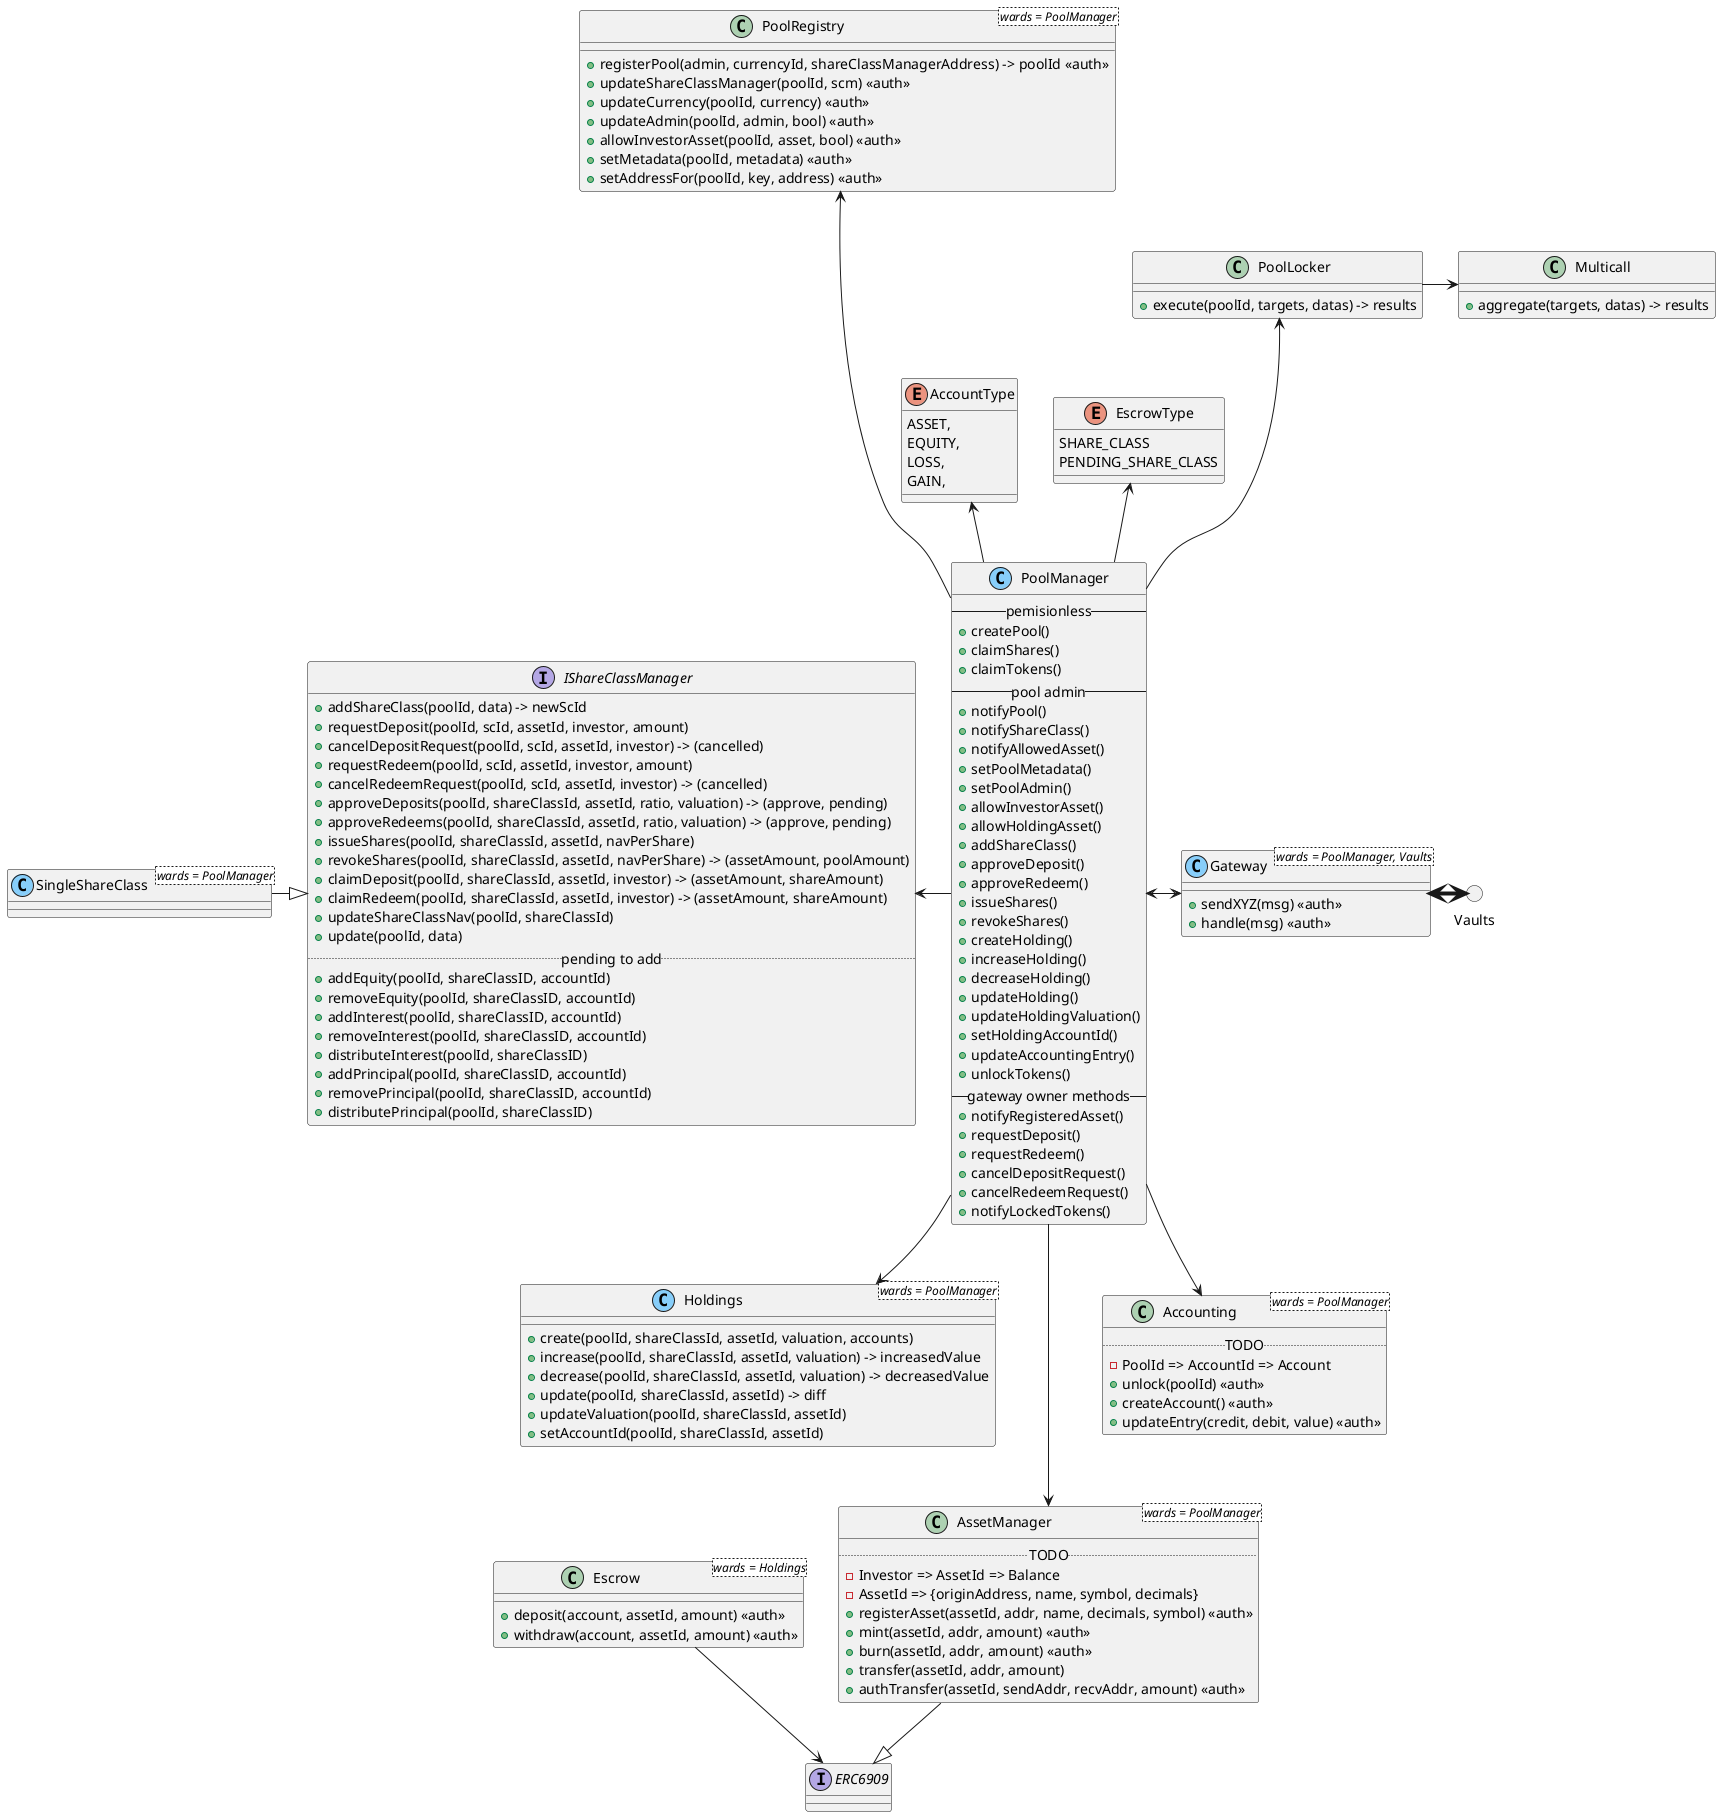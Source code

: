 @startuml
circle Vaults

interface ERC6909 {
}

class Escrow<wards = Holdings> {
    + deposit(account, assetId, amount) <<auth>>
    + withdraw(account, assetId, amount) <<auth>>
}
Escrow -down-> ERC6909

class Holdings<wards = PoolManager> <<(C, lightskyblue)>> {
    + create(poolId, shareClassId, assetId, valuation, accounts)
    + increase(poolId, shareClassId, assetId, valuation) -> increasedValue
    + decrease(poolId, shareClassId, assetId, valuation) -> decreasedValue
    + update(poolId, shareClassId, assetId) -> diff
    + updateValuation(poolId, shareClassId, assetId)
    + setAccountId(poolId, shareClassId, assetId)
}

class AssetManager<wards = PoolManager> {
    .. TODO ..
    - Investor => AssetId => Balance
    - AssetId => {originAddress, name, symbol, decimals}
    + registerAsset(assetId, addr, name, decimals, symbol) <<auth>>
    + mint(assetId, addr, amount) <<auth>>
    + burn(assetId, addr, amount) <<auth>>
    + transfer(assetId, addr, amount)
    + authTransfer(assetId, sendAddr, recvAddr, amount) <<auth>>
}
AssetManager --|> ERC6909

class PoolRegistry<wards = PoolManager> {
    + registerPool(admin, currencyId, shareClassManagerAddress) -> poolId <<auth>>
    + updateShareClassManager(poolId, scm) <<auth>>
    + updateCurrency(poolId, currency) <<auth>>
    + updateAdmin(poolId, admin, bool) <<auth>>
    + allowInvestorAsset(poolId, asset, bool) <<auth>>
    + setMetadata(poolId, metadata) <<auth>>
    + setAddressFor(poolId, key, address) <<auth>>
}

interface IShareClassManager {
    + addShareClass(poolId, data) -> newScId
    + requestDeposit(poolId, scId, assetId, investor, amount)
    + cancelDepositRequest(poolId, scId, assetId, investor) -> (cancelled)
    + requestRedeem(poolId, scId, assetId, investor, amount)
    + cancelRedeemRequest(poolId, scId, assetId, investor) -> (cancelled)
    + approveDeposits(poolId, shareClassId, assetId, ratio, valuation) -> (approve, pending)
    + approveRedeems(poolId, shareClassId, assetId, ratio, valuation) -> (approve, pending)
    + issueShares(poolId, shareClassId, assetId, navPerShare)
    + revokeShares(poolId, shareClassId, assetId, navPerShare) -> (assetAmount, poolAmount)
    + claimDeposit(poolId, shareClassId, assetId, investor) -> (assetAmount, shareAmount)
    + claimRedeem(poolId, shareClassId, assetId, investor) -> (assetAmount, shareAmount)
    + updateShareClassNav(poolId, shareClassId)
    + update(poolId, data)
    .. pending to add ..
    + addEquity(poolId, shareClassID, accountId)
    + removeEquity(poolId, shareClassID, accountId)
    + addInterest(poolId, shareClassID, accountId)
    + removeInterest(poolId, shareClassID, accountId)
    + distributeInterest(poolId, shareClassID)
    + addPrincipal(poolId, shareClassID, accountId)
    + removePrincipal(poolId, shareClassID, accountId)
    + distributePrincipal(poolId, shareClassID)
}

class SingleShareClass<wards = PoolManager> <<(C, lightskyblue)>>{ }
SingleShareClass -down|> IShareClassManager

class Accounting<wards = PoolManager> {
    .. TODO ..
    - PoolId => AccountId => Account
    + unlock(poolId) <<auth>>
    + createAccount() <<auth>>
    + updateEntry(credit, debit, value) <<auth>>
}

class Multicall {
    + aggregate(targets, datas) -> results
}

class PoolLocker {
    + execute(poolId, targets, datas) -> results
}

PoolLocker -right-> Multicall

enum EscrowType {
    SHARE_CLASS
    PENDING_SHARE_CLASS
}

enum AccountType {
    ASSET,
    EQUITY,
    LOSS,
    GAIN,
}

class PoolManager <<(C, lightskyblue)>> {
    -- pemisionless --
    + createPool()
    + claimShares()
    + claimTokens()
    -- pool admin --
    + notifyPool()
    + notifyShareClass()
    + notifyAllowedAsset()
    + setPoolMetadata()
    + setPoolAdmin()
    + allowInvestorAsset()
    + allowHoldingAsset()
    + addShareClass()
    + approveDeposit()
    + approveRedeem()
    + issueShares()
    + revokeShares()
    + createHolding()
    + increaseHolding()
    + decreaseHolding()
    + updateHolding()
    + updateHoldingValuation()
    + setHoldingAccountId()
    + updateAccountingEntry()
    + unlockTokens()
    -- gateway owner methods --
    + notifyRegisteredAsset()
    + requestDeposit()
    + requestRedeem()
    + cancelDepositRequest()
    + cancelRedeemRequest()
    + notifyLockedTokens()
}

PoolManager -up--> PoolLocker
PoolManager -up-> EscrowType
PoolManager -up-> AccountType
PoolManager -up---> PoolRegistry
PoolManager -left-> IShareClassManager
PoolManager -down->Accounting
PoolManager -down-->AssetManager
PoolManager -down-> Holdings

class Gateway<wards = PoolManager, Vaults> <<(C, lightskyblue)>> {
    + sendXYZ(msg) <<auth>>
    + handle(msg) <<auth>>
}

Gateway <-[thickness=4]right-> Vaults
Gateway <-left-> PoolManager

@enduml
